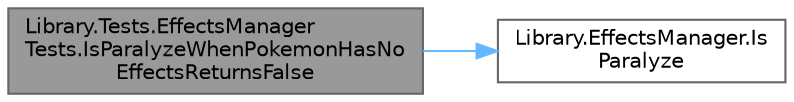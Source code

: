 digraph "Library.Tests.EffectsManagerTests.IsParalyzeWhenPokemonHasNoEffectsReturnsFalse"
{
 // INTERACTIVE_SVG=YES
 // LATEX_PDF_SIZE
  bgcolor="transparent";
  edge [fontname=Helvetica,fontsize=10,labelfontname=Helvetica,labelfontsize=10];
  node [fontname=Helvetica,fontsize=10,shape=box,height=0.2,width=0.4];
  rankdir="LR";
  Node1 [id="Node000001",label="Library.Tests.EffectsManager\lTests.IsParalyzeWhenPokemonHasNo\lEffectsReturnsFalse",height=0.2,width=0.4,color="gray40", fillcolor="grey60", style="filled", fontcolor="black",tooltip="Prueba que el método EffectsManager.IsParalyze devuelva falso cuando un Pokémon no tenga efectos acti..."];
  Node1 -> Node2 [id="edge1_Node000001_Node000002",color="steelblue1",style="solid",tooltip=" "];
  Node2 [id="Node000002",label="Library.EffectsManager.Is\lParalyze",height=0.2,width=0.4,color="grey40", fillcolor="white", style="filled",URL="$classLibrary_1_1EffectsManager.html#a7ffaa4df57bce601d9d5c70058e79eb5",tooltip="Verifica si un Pokémon tiene el efecto de parálisis activo."];
}
